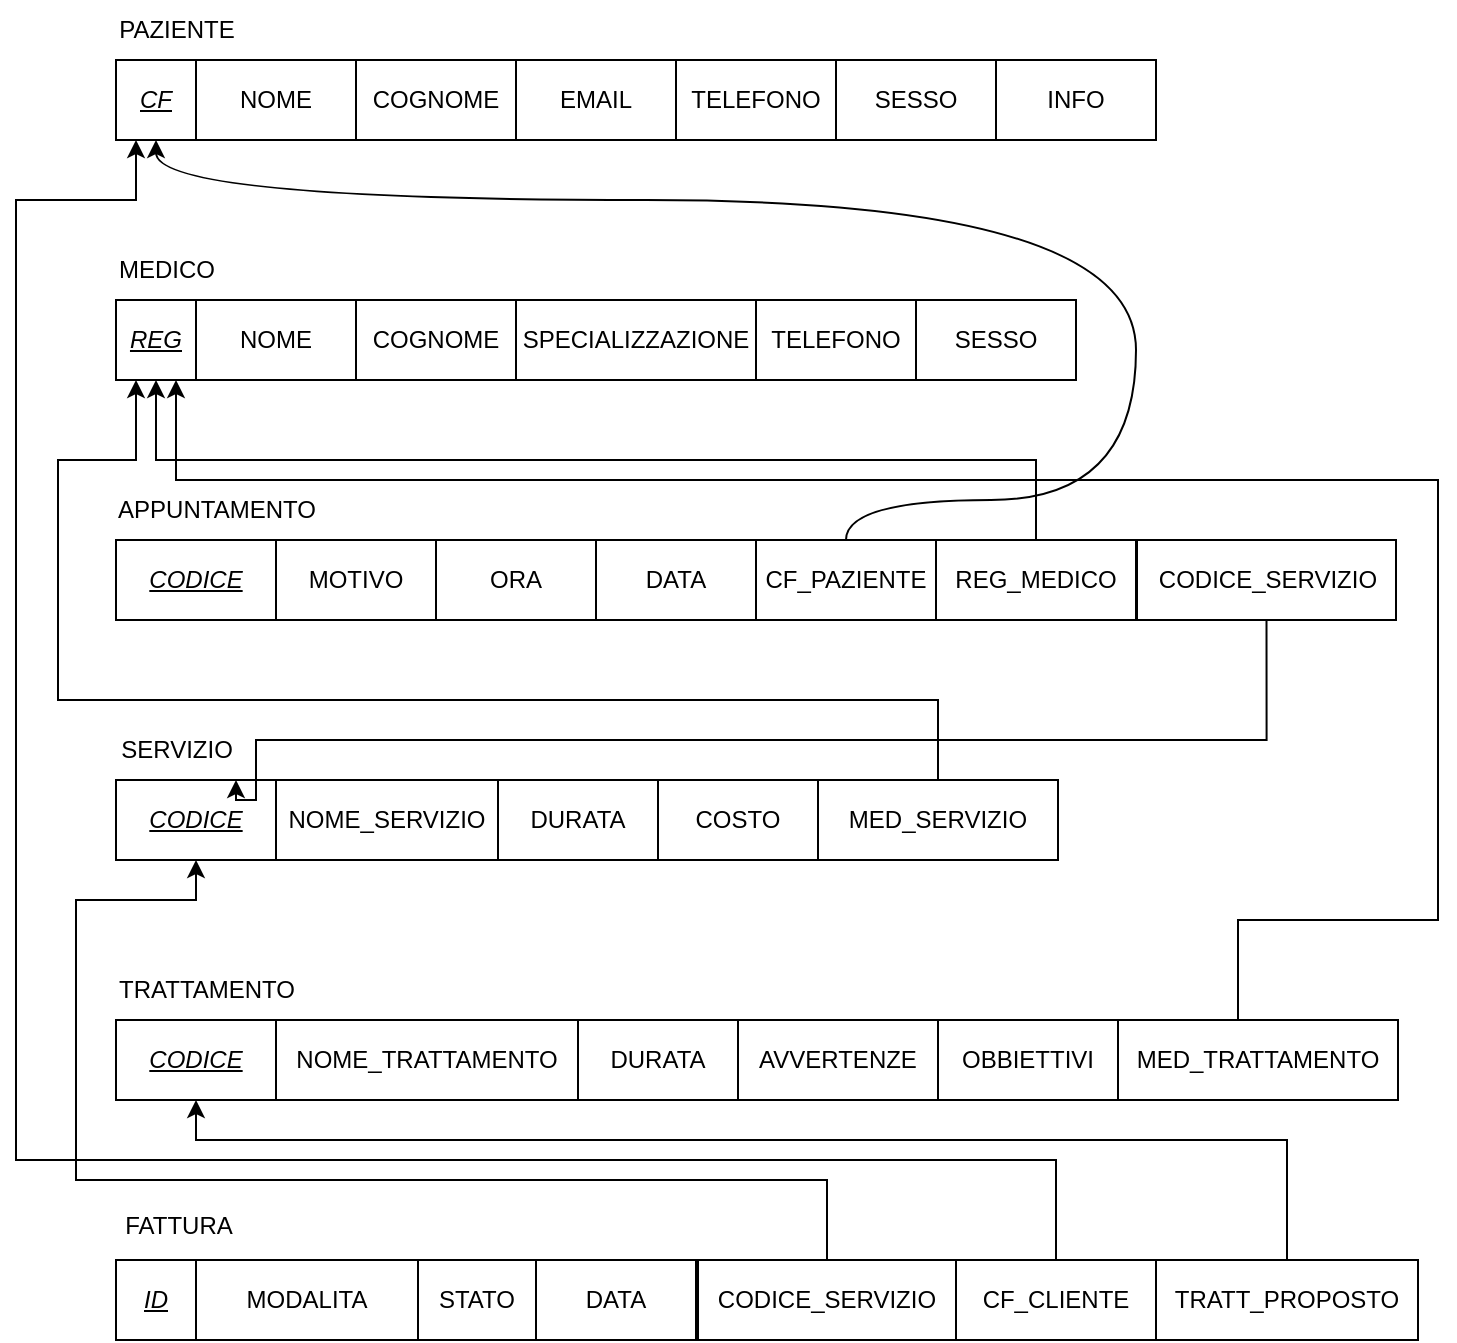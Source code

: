 <mxfile version="24.4.2" type="device">
  <diagram name="Pagina-1" id="VueGq6n8OOYJoCHBYx-M">
    <mxGraphModel dx="1048" dy="883" grid="1" gridSize="10" guides="1" tooltips="1" connect="1" arrows="1" fold="1" page="1" pageScale="1" pageWidth="827" pageHeight="1169" math="0" shadow="0">
      <root>
        <mxCell id="0" />
        <mxCell id="1" parent="0" />
        <mxCell id="gQHWvO7UZX-V58ZkqX_g-48" value="&lt;i&gt;&lt;u&gt;CF&lt;/u&gt;&lt;/i&gt;" style="html=1;whiteSpace=wrap;container=1;recursiveResize=0;collapsible=0;" vertex="1" parent="1">
          <mxGeometry x="79" y="80" width="40" height="40" as="geometry" />
        </mxCell>
        <mxCell id="gQHWvO7UZX-V58ZkqX_g-51" value="PAZIENTE" style="text;html=1;align=center;verticalAlign=middle;resizable=0;points=[];autosize=1;strokeColor=none;fillColor=none;" vertex="1" parent="1">
          <mxGeometry x="69" y="50" width="80" height="30" as="geometry" />
        </mxCell>
        <mxCell id="gQHWvO7UZX-V58ZkqX_g-52" value="NOME" style="html=1;whiteSpace=wrap;container=1;recursiveResize=0;collapsible=0;" vertex="1" parent="1">
          <mxGeometry x="119" y="80" width="80" height="40" as="geometry" />
        </mxCell>
        <mxCell id="gQHWvO7UZX-V58ZkqX_g-53" value="COGNOME" style="html=1;whiteSpace=wrap;container=1;recursiveResize=0;collapsible=0;" vertex="1" parent="1">
          <mxGeometry x="199" y="80" width="80" height="40" as="geometry" />
        </mxCell>
        <mxCell id="gQHWvO7UZX-V58ZkqX_g-54" value="EMAIL" style="html=1;whiteSpace=wrap;container=1;recursiveResize=0;collapsible=0;" vertex="1" parent="1">
          <mxGeometry x="279" y="80" width="80" height="40" as="geometry" />
        </mxCell>
        <mxCell id="gQHWvO7UZX-V58ZkqX_g-55" value="TELEFONO" style="html=1;whiteSpace=wrap;container=1;recursiveResize=0;collapsible=0;" vertex="1" parent="1">
          <mxGeometry x="359" y="80" width="80" height="40" as="geometry" />
        </mxCell>
        <mxCell id="gQHWvO7UZX-V58ZkqX_g-56" value="SESSO" style="html=1;whiteSpace=wrap;container=1;recursiveResize=0;collapsible=0;" vertex="1" parent="1">
          <mxGeometry x="439" y="80" width="80" height="40" as="geometry" />
        </mxCell>
        <mxCell id="gQHWvO7UZX-V58ZkqX_g-57" value="INFO" style="html=1;whiteSpace=wrap;container=1;recursiveResize=0;collapsible=0;" vertex="1" parent="1">
          <mxGeometry x="519" y="80" width="80" height="40" as="geometry" />
        </mxCell>
        <mxCell id="gQHWvO7UZX-V58ZkqX_g-58" value="&lt;i&gt;&lt;u&gt;CODICE&lt;/u&gt;&lt;/i&gt;" style="html=1;whiteSpace=wrap;container=1;recursiveResize=0;collapsible=0;" vertex="1" parent="1">
          <mxGeometry x="79" y="320" width="80" height="40" as="geometry" />
        </mxCell>
        <mxCell id="gQHWvO7UZX-V58ZkqX_g-59" value="MOTIVO" style="html=1;whiteSpace=wrap;container=1;recursiveResize=0;collapsible=0;" vertex="1" parent="1">
          <mxGeometry x="159" y="320" width="80" height="40" as="geometry" />
        </mxCell>
        <mxCell id="gQHWvO7UZX-V58ZkqX_g-60" value="ORA" style="html=1;whiteSpace=wrap;container=1;recursiveResize=0;collapsible=0;" vertex="1" parent="1">
          <mxGeometry x="239" y="320" width="80" height="40" as="geometry" />
        </mxCell>
        <mxCell id="gQHWvO7UZX-V58ZkqX_g-61" value="DATA" style="html=1;whiteSpace=wrap;container=1;recursiveResize=0;collapsible=0;" vertex="1" parent="1">
          <mxGeometry x="319" y="320" width="80" height="40" as="geometry" />
        </mxCell>
        <mxCell id="gQHWvO7UZX-V58ZkqX_g-65" value="APPUNTAMENTO" style="text;html=1;align=center;verticalAlign=middle;resizable=0;points=[];autosize=1;strokeColor=none;fillColor=none;" vertex="1" parent="1">
          <mxGeometry x="69" y="290" width="120" height="30" as="geometry" />
        </mxCell>
        <mxCell id="gQHWvO7UZX-V58ZkqX_g-66" value="&lt;i&gt;&lt;u&gt;REG&lt;/u&gt;&lt;/i&gt;" style="html=1;whiteSpace=wrap;container=1;recursiveResize=0;collapsible=0;" vertex="1" parent="1">
          <mxGeometry x="79" y="200" width="40" height="40" as="geometry" />
        </mxCell>
        <mxCell id="gQHWvO7UZX-V58ZkqX_g-67" value="NOME" style="html=1;whiteSpace=wrap;container=1;recursiveResize=0;collapsible=0;" vertex="1" parent="1">
          <mxGeometry x="119" y="200" width="80" height="40" as="geometry" />
        </mxCell>
        <mxCell id="gQHWvO7UZX-V58ZkqX_g-68" value="COGNOME" style="html=1;whiteSpace=wrap;container=1;recursiveResize=0;collapsible=0;" vertex="1" parent="1">
          <mxGeometry x="199" y="200" width="80" height="40" as="geometry" />
        </mxCell>
        <mxCell id="gQHWvO7UZX-V58ZkqX_g-69" value="SPECIALIZZAZIONE" style="html=1;whiteSpace=wrap;container=1;recursiveResize=0;collapsible=0;" vertex="1" parent="1">
          <mxGeometry x="279" y="200" width="120" height="40" as="geometry" />
        </mxCell>
        <mxCell id="gQHWvO7UZX-V58ZkqX_g-70" value="TELEFONO" style="html=1;whiteSpace=wrap;container=1;recursiveResize=0;collapsible=0;" vertex="1" parent="1">
          <mxGeometry x="399" y="200" width="80" height="40" as="geometry" />
        </mxCell>
        <mxCell id="gQHWvO7UZX-V58ZkqX_g-73" value="MEDICO" style="text;html=1;align=center;verticalAlign=middle;resizable=0;points=[];autosize=1;strokeColor=none;fillColor=none;" vertex="1" parent="1">
          <mxGeometry x="69" y="170" width="70" height="30" as="geometry" />
        </mxCell>
        <mxCell id="gQHWvO7UZX-V58ZkqX_g-74" value="SESSO" style="html=1;whiteSpace=wrap;container=1;recursiveResize=0;collapsible=0;" vertex="1" parent="1">
          <mxGeometry x="479" y="200" width="80" height="40" as="geometry" />
        </mxCell>
        <mxCell id="gQHWvO7UZX-V58ZkqX_g-77" style="edgeStyle=orthogonalEdgeStyle;rounded=0;orthogonalLoop=1;jettySize=auto;html=1;exitX=0.5;exitY=0;exitDx=0;exitDy=0;entryX=0.5;entryY=1;entryDx=0;entryDy=0;curved=1;" edge="1" parent="1" source="gQHWvO7UZX-V58ZkqX_g-75" target="gQHWvO7UZX-V58ZkqX_g-48">
          <mxGeometry relative="1" as="geometry">
            <Array as="points">
              <mxPoint x="444" y="300" />
              <mxPoint x="589" y="300" />
              <mxPoint x="589" y="150" />
              <mxPoint x="99" y="150" />
            </Array>
          </mxGeometry>
        </mxCell>
        <mxCell id="gQHWvO7UZX-V58ZkqX_g-75" value="CF_PAZIENTE" style="html=1;whiteSpace=wrap;container=1;recursiveResize=0;collapsible=0;" vertex="1" parent="1">
          <mxGeometry x="399" y="320" width="90" height="40" as="geometry" />
        </mxCell>
        <mxCell id="gQHWvO7UZX-V58ZkqX_g-110" style="edgeStyle=orthogonalEdgeStyle;rounded=0;orthogonalLoop=1;jettySize=auto;html=1;exitX=0.5;exitY=0;exitDx=0;exitDy=0;entryX=0.5;entryY=1;entryDx=0;entryDy=0;" edge="1" parent="1" source="gQHWvO7UZX-V58ZkqX_g-76" target="gQHWvO7UZX-V58ZkqX_g-66">
          <mxGeometry relative="1" as="geometry" />
        </mxCell>
        <mxCell id="gQHWvO7UZX-V58ZkqX_g-76" value="REG_MEDICO" style="html=1;whiteSpace=wrap;container=1;recursiveResize=0;collapsible=0;" vertex="1" parent="1">
          <mxGeometry x="489" y="320" width="100" height="40" as="geometry" />
        </mxCell>
        <mxCell id="gQHWvO7UZX-V58ZkqX_g-80" value="&lt;i&gt;&lt;u&gt;CODICE&lt;/u&gt;&lt;/i&gt;" style="html=1;whiteSpace=wrap;container=1;recursiveResize=0;collapsible=0;" vertex="1" parent="1">
          <mxGeometry x="79" y="440" width="80" height="40" as="geometry" />
        </mxCell>
        <mxCell id="gQHWvO7UZX-V58ZkqX_g-81" value="NOME_SERVIZIO" style="html=1;whiteSpace=wrap;container=1;recursiveResize=0;collapsible=0;" vertex="1" parent="1">
          <mxGeometry x="159" y="440" width="111" height="40" as="geometry" />
        </mxCell>
        <mxCell id="gQHWvO7UZX-V58ZkqX_g-82" value="DURATA" style="html=1;whiteSpace=wrap;container=1;recursiveResize=0;collapsible=0;" vertex="1" parent="1">
          <mxGeometry x="270" y="440" width="80" height="40" as="geometry" />
        </mxCell>
        <mxCell id="gQHWvO7UZX-V58ZkqX_g-83" value="COSTO" style="html=1;whiteSpace=wrap;container=1;recursiveResize=0;collapsible=0;" vertex="1" parent="1">
          <mxGeometry x="350" y="440" width="80" height="40" as="geometry" />
        </mxCell>
        <mxCell id="gQHWvO7UZX-V58ZkqX_g-88" style="edgeStyle=orthogonalEdgeStyle;rounded=0;orthogonalLoop=1;jettySize=auto;html=1;exitX=0.5;exitY=0;exitDx=0;exitDy=0;entryX=0.25;entryY=1;entryDx=0;entryDy=0;" edge="1" parent="1" source="gQHWvO7UZX-V58ZkqX_g-85" target="gQHWvO7UZX-V58ZkqX_g-66">
          <mxGeometry relative="1" as="geometry">
            <mxPoint x="80" y="260" as="targetPoint" />
            <Array as="points">
              <mxPoint x="490" y="400" />
              <mxPoint x="50" y="400" />
              <mxPoint x="50" y="280" />
              <mxPoint x="89" y="280" />
            </Array>
          </mxGeometry>
        </mxCell>
        <mxCell id="gQHWvO7UZX-V58ZkqX_g-85" value="MED_SERVIZIO" style="html=1;whiteSpace=wrap;container=1;recursiveResize=0;collapsible=0;" vertex="1" parent="1">
          <mxGeometry x="430" y="440" width="120" height="40" as="geometry" />
        </mxCell>
        <mxCell id="gQHWvO7UZX-V58ZkqX_g-86" value="SERVIZIO" style="text;html=1;align=center;verticalAlign=middle;resizable=0;points=[];autosize=1;strokeColor=none;fillColor=none;" vertex="1" parent="1">
          <mxGeometry x="69" y="410" width="80" height="30" as="geometry" />
        </mxCell>
        <mxCell id="gQHWvO7UZX-V58ZkqX_g-89" value="&lt;i&gt;&lt;u&gt;CODICE&lt;/u&gt;&lt;/i&gt;" style="html=1;whiteSpace=wrap;container=1;recursiveResize=0;collapsible=0;" vertex="1" parent="1">
          <mxGeometry x="79" y="560" width="80" height="40" as="geometry" />
        </mxCell>
        <mxCell id="gQHWvO7UZX-V58ZkqX_g-90" value="NOME_TRATTAMENTO" style="html=1;whiteSpace=wrap;container=1;recursiveResize=0;collapsible=0;" vertex="1" parent="1">
          <mxGeometry x="159" y="560" width="151" height="40" as="geometry" />
        </mxCell>
        <mxCell id="gQHWvO7UZX-V58ZkqX_g-91" value="DURATA" style="html=1;whiteSpace=wrap;container=1;recursiveResize=0;collapsible=0;" vertex="1" parent="1">
          <mxGeometry x="310" y="560" width="80" height="40" as="geometry" />
        </mxCell>
        <mxCell id="gQHWvO7UZX-V58ZkqX_g-92" value="AVVERTENZE" style="html=1;whiteSpace=wrap;container=1;recursiveResize=0;collapsible=0;" vertex="1" parent="1">
          <mxGeometry x="390" y="560" width="100" height="40" as="geometry" />
        </mxCell>
        <mxCell id="gQHWvO7UZX-V58ZkqX_g-93" value="OBBIETTIVI" style="html=1;whiteSpace=wrap;container=1;recursiveResize=0;collapsible=0;" vertex="1" parent="1">
          <mxGeometry x="490" y="560" width="90" height="40" as="geometry" />
        </mxCell>
        <mxCell id="gQHWvO7UZX-V58ZkqX_g-94" value="&lt;i&gt;&lt;u&gt;ID&lt;/u&gt;&lt;/i&gt;" style="html=1;whiteSpace=wrap;container=1;recursiveResize=0;collapsible=0;" vertex="1" parent="1">
          <mxGeometry x="79" y="680" width="40" height="40" as="geometry" />
        </mxCell>
        <mxCell id="gQHWvO7UZX-V58ZkqX_g-95" value="MODALITA" style="html=1;whiteSpace=wrap;container=1;recursiveResize=0;collapsible=0;" vertex="1" parent="1">
          <mxGeometry x="119" y="680" width="111" height="40" as="geometry" />
        </mxCell>
        <mxCell id="gQHWvO7UZX-V58ZkqX_g-96" value="STATO" style="html=1;whiteSpace=wrap;container=1;recursiveResize=0;collapsible=0;" vertex="1" parent="1">
          <mxGeometry x="230" y="680" width="59" height="40" as="geometry" />
        </mxCell>
        <mxCell id="gQHWvO7UZX-V58ZkqX_g-97" value="DATA" style="html=1;whiteSpace=wrap;container=1;recursiveResize=0;collapsible=0;" vertex="1" parent="1">
          <mxGeometry x="289" y="680" width="80" height="40" as="geometry" />
        </mxCell>
        <mxCell id="gQHWvO7UZX-V58ZkqX_g-103" style="edgeStyle=orthogonalEdgeStyle;rounded=0;orthogonalLoop=1;jettySize=auto;html=1;exitX=0.5;exitY=0;exitDx=0;exitDy=0;entryX=0.5;entryY=1;entryDx=0;entryDy=0;" edge="1" parent="1" source="gQHWvO7UZX-V58ZkqX_g-98" target="gQHWvO7UZX-V58ZkqX_g-80">
          <mxGeometry relative="1" as="geometry">
            <Array as="points">
              <mxPoint x="435" y="640" />
              <mxPoint x="59" y="640" />
              <mxPoint x="59" y="500" />
              <mxPoint x="119" y="500" />
            </Array>
          </mxGeometry>
        </mxCell>
        <mxCell id="gQHWvO7UZX-V58ZkqX_g-98" value="CODICE_SERVIZIO" style="html=1;whiteSpace=wrap;container=1;recursiveResize=0;collapsible=0;" vertex="1" parent="1">
          <mxGeometry x="370" y="680" width="129" height="40" as="geometry" />
        </mxCell>
        <mxCell id="gQHWvO7UZX-V58ZkqX_g-99" value="TRATTAMENTO" style="text;html=1;align=center;verticalAlign=middle;resizable=0;points=[];autosize=1;strokeColor=none;fillColor=none;" vertex="1" parent="1">
          <mxGeometry x="69" y="530" width="110" height="30" as="geometry" />
        </mxCell>
        <mxCell id="gQHWvO7UZX-V58ZkqX_g-100" value="FATTURA" style="text;html=1;align=center;verticalAlign=middle;resizable=0;points=[];autosize=1;strokeColor=none;fillColor=none;" vertex="1" parent="1">
          <mxGeometry x="70" y="648" width="80" height="30" as="geometry" />
        </mxCell>
        <mxCell id="gQHWvO7UZX-V58ZkqX_g-111" style="edgeStyle=orthogonalEdgeStyle;rounded=0;orthogonalLoop=1;jettySize=auto;html=1;exitX=0.5;exitY=0;exitDx=0;exitDy=0;entryX=0.75;entryY=1;entryDx=0;entryDy=0;" edge="1" parent="1" source="gQHWvO7UZX-V58ZkqX_g-102" target="gQHWvO7UZX-V58ZkqX_g-66">
          <mxGeometry relative="1" as="geometry">
            <Array as="points">
              <mxPoint x="640" y="510" />
              <mxPoint x="740" y="510" />
              <mxPoint x="740" y="290" />
              <mxPoint x="109" y="290" />
            </Array>
          </mxGeometry>
        </mxCell>
        <mxCell id="gQHWvO7UZX-V58ZkqX_g-102" value="MED_TRATTAMENTO" style="html=1;whiteSpace=wrap;container=1;recursiveResize=0;collapsible=0;" vertex="1" parent="1">
          <mxGeometry x="580" y="560" width="140" height="40" as="geometry" />
        </mxCell>
        <mxCell id="gQHWvO7UZX-V58ZkqX_g-105" style="edgeStyle=orthogonalEdgeStyle;rounded=0;orthogonalLoop=1;jettySize=auto;html=1;exitX=0.5;exitY=0;exitDx=0;exitDy=0;entryX=0.25;entryY=1;entryDx=0;entryDy=0;" edge="1" parent="1" source="gQHWvO7UZX-V58ZkqX_g-104" target="gQHWvO7UZX-V58ZkqX_g-48">
          <mxGeometry relative="1" as="geometry">
            <Array as="points">
              <mxPoint x="549" y="630" />
              <mxPoint x="29" y="630" />
              <mxPoint x="29" y="150" />
              <mxPoint x="89" y="150" />
            </Array>
          </mxGeometry>
        </mxCell>
        <mxCell id="gQHWvO7UZX-V58ZkqX_g-104" value="CF_CLIENTE" style="html=1;whiteSpace=wrap;container=1;recursiveResize=0;collapsible=0;" vertex="1" parent="1">
          <mxGeometry x="499" y="680" width="100" height="40" as="geometry" />
        </mxCell>
        <mxCell id="gQHWvO7UZX-V58ZkqX_g-108" style="edgeStyle=orthogonalEdgeStyle;rounded=0;orthogonalLoop=1;jettySize=auto;html=1;exitX=0.5;exitY=1;exitDx=0;exitDy=0;entryX=0.75;entryY=0;entryDx=0;entryDy=0;" edge="1" parent="1" source="gQHWvO7UZX-V58ZkqX_g-107" target="gQHWvO7UZX-V58ZkqX_g-80">
          <mxGeometry relative="1" as="geometry">
            <Array as="points">
              <mxPoint x="654" y="420" />
              <mxPoint x="149" y="420" />
              <mxPoint x="149" y="450" />
              <mxPoint x="139" y="450" />
            </Array>
          </mxGeometry>
        </mxCell>
        <mxCell id="gQHWvO7UZX-V58ZkqX_g-107" value="CODICE_SERVIZIO" style="html=1;whiteSpace=wrap;container=1;recursiveResize=0;collapsible=0;" vertex="1" parent="1">
          <mxGeometry x="589.5" y="320" width="129.5" height="40" as="geometry" />
        </mxCell>
        <mxCell id="gQHWvO7UZX-V58ZkqX_g-114" style="edgeStyle=orthogonalEdgeStyle;rounded=0;orthogonalLoop=1;jettySize=auto;html=1;exitX=0.5;exitY=0;exitDx=0;exitDy=0;entryX=0.5;entryY=1;entryDx=0;entryDy=0;" edge="1" parent="1" source="gQHWvO7UZX-V58ZkqX_g-112" target="gQHWvO7UZX-V58ZkqX_g-89">
          <mxGeometry relative="1" as="geometry">
            <Array as="points">
              <mxPoint x="665" y="620" />
              <mxPoint x="119" y="620" />
            </Array>
          </mxGeometry>
        </mxCell>
        <mxCell id="gQHWvO7UZX-V58ZkqX_g-112" value="TRATT_PROPOSTO" style="html=1;whiteSpace=wrap;container=1;recursiveResize=0;collapsible=0;" vertex="1" parent="1">
          <mxGeometry x="599" y="680" width="131" height="40" as="geometry" />
        </mxCell>
      </root>
    </mxGraphModel>
  </diagram>
</mxfile>

